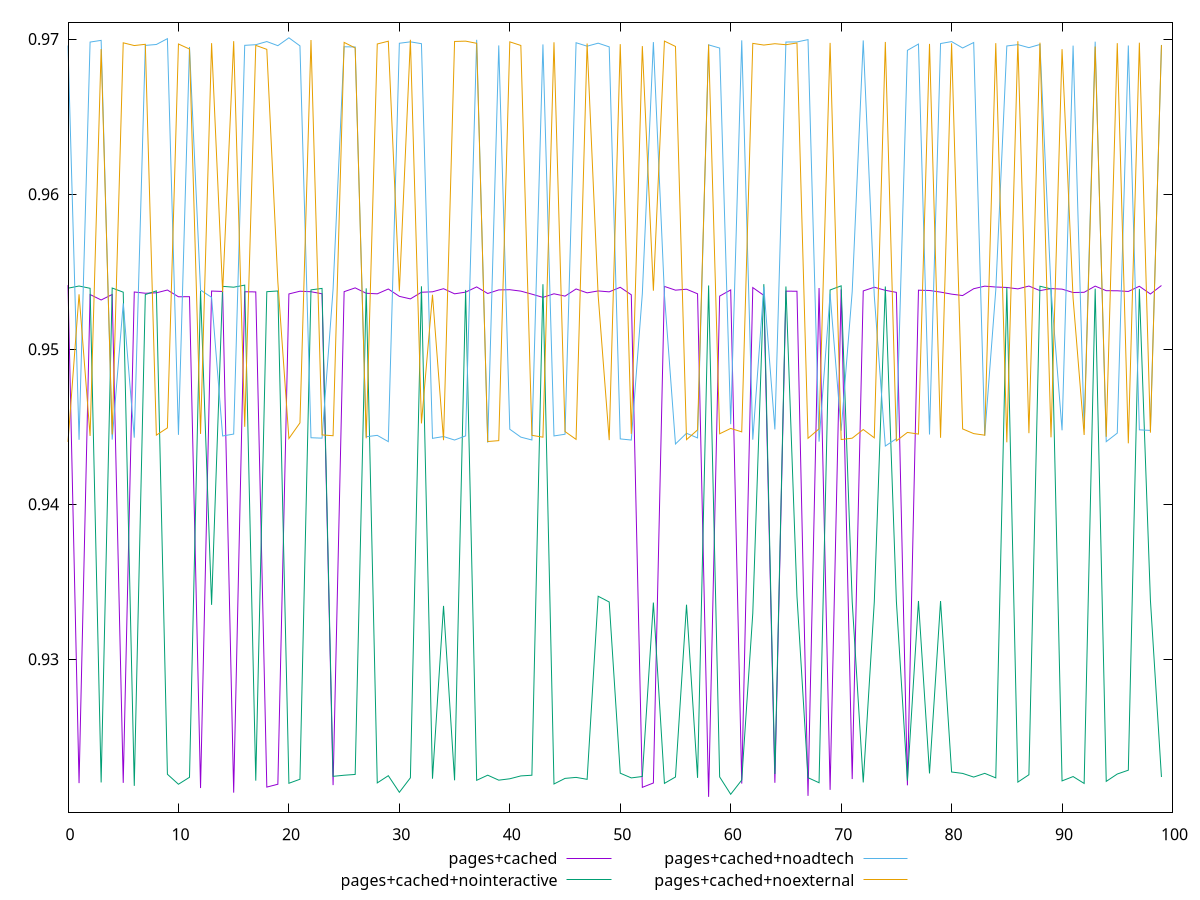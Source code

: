 $_pagesCached <<EOF
0.9541324656892539
0.9220091923596766
0.9535248938440175
0.9531722282430575
0.9535261722282338
0.9220234035634843
0.9536883783296555
0.9536066911787047
0.9536343124501034
0.9538146140478774
0.9533788194823701
0.9533847885416947
0.9216895009175403
0.9537486395443242
0.953722299359542
0.921391438687096
0.953702667004993
0.9536932468417536
0.9217511101510589
0.9219353569218064
0.9535617591023606
0.9537378566003577
0.9537042934752689
0.9535721916791646
0.921879344765769
0.9537079090304498
0.9539534259399046
0.953604769737842
0.9535692847659303
0.9538808119690669
0.9534063344281288
0.9532421575332269
0.9536717692338817
0.9536996948048972
0.9539003870769427
0.9535698825675241
0.9536781955886989
0.9540148890400313
0.953590509743106
0.9538222551911523
0.9538344163562749
0.9537433769084276
0.953548007044227
0.9533401034368645
0.953571804878484
0.9534200177691553
0.9538835436803037
0.953632637650998
0.9537564392763653
0.9536967341920838
0.9539906454769101
0.9535070528972089
0.9217349545379089
0.922016416298606
0.9540471047266992
0.9538052894186704
0.9538669768050555
0.9535713008625637
0.9211227188567672
0.9534235997035249
0.9538204092355363
0.9219785516378456
0.9539723877845865
0.9534689173985846
0.9220273578763191
0.9537423594238608
0.9537357863824787
0.9211850804090285
0.9539438615991043
0.9215734901488516
0.9538556382780607
0.9222698388519521
0.953756474355828
0.9539940260515323
0.9537961506485919
0.9536637852909435
0.921865553260827
0.9538040624092968
0.9537846146094728
0.953680360997106
0.9535489215794438
0.9534575904643655
0.9538981578452547
0.9540643196770153
0.9540087705987459
0.9539798382902104
0.9538887500050213
0.9540707480783415
0.9537764787297038
0.9539067942971748
0.953872581223619
0.9536539505563548
0.9536680817386127
0.9540665673500726
0.9537720480528523
0.9537661205994141
0.9537214804700744
0.9540570171930516
0.9535584532048651
0.9541059199850654
EOF
$_pagesCachedNointeractive <<EOF
0.9539323478097075
0.9540731469440805
0.9539260710719732
0.9220504829464633
0.9539437916117073
0.9536759247705846
0.9218308203514278
0.953522407384717
0.9537584153944315
0.922580445002747
0.9219354436234981
0.922383475018105
0.9537565328215634
0.9335068239559576
0.9540525794563605
0.9539966954338861
0.9541301617824665
0.9221668245219874
0.9537071250895663
0.9537535042378524
0.9219976033750179
0.9222570594424901
0.9538242880275131
0.953918825348713
0.9224455379958947
0.9225163358883002
0.922567889137512
0.9539224424623212
0.9220215366494737
0.9224860845462919
0.9214155026861055
0.9223511053170196
0.9540582867341834
0.9222906059445369
0.9334410549704524
0.9221896914265877
0.9538197900126129
0.922189250804422
0.9225197194371924
0.9221982518210676
0.9222877202746914
0.9224727587605406
0.9225162730838607
0.9541900871665614
0.9219521445628204
0.9223130445928903
0.9223771493878634
0.9222521518507075
0.9340616859187555
0.9336901727671358
0.9226487847151544
0.9223439922884347
0.9224353504917755
0.933655143906319
0.921990646391043
0.9224031966410198
0.9335169034974926
0.9223458550710449
0.9541090975787229
0.9224079105760665
0.9212873138997975
0.9222063239376144
0.9329589855709994
0.9541944703776637
0.9225944278143684
0.9540418742450234
0.9340634538816415
0.9223585245024882
0.9220313435891895
0.9538180141002395
0.9540846627757781
0.9337181567057102
0.9220500025241849
0.9336847222684613
0.95404245672178
0.9337455719727944
0.9221659903550168
0.9337585999320076
0.9226338737086156
0.9337520140739137
0.9227248923511258
0.9226343443583327
0.9223981368469021
0.922637897714206
0.9223463109382539
0.9539853994610035
0.9220731870013816
0.9225472166697782
0.9540598241318015
0.9538865554539598
0.9221508564772349
0.9224305981728418
0.9219879123553101
0.9539023361424831
0.9221196393629298
0.9225942395026574
0.9228411717787824
0.9538888083698812
0.933815666853977
0.9224022224086703
EOF
$_pagesCachedNoadtech <<EOF
0.9695846850566009
0.9441539794042373
0.9698086172602285
0.9699184632758449
0.944165262379884
0.952958495468031
0.9442902800035932
0.9695942915159006
0.9696528603524072
0.9700289702815426
0.944473396356977
0.9694933398821197
0.9538128263309552
0.9533413613657997
0.944400679617101
0.9445231176913611
0.9695983063835567
0.9696385802121841
0.9698419599191777
0.9695761393401787
0.9700842280134472
0.9695646465652412
0.9442865262292978
0.944258946171426
0.9538723477143756
0.9695055715041584
0.9694931414079808
0.9443500137711736
0.9444405776880765
0.9440353496723836
0.9697320958414547
0.9698231325629354
0.9697046749630948
0.9442463418479579
0.9443636677522038
0.9441383143995892
0.9444058438348877
0.9699552029858496
0.9439674226422415
0.9695933372595414
0.9448351633633869
0.9443251471733164
0.9441413416841082
0.9696576793739624
0.9444021663144422
0.9445126713909862
0.96976594135942
0.9695441580076491
0.9697372119179946
0.9694998169007168
0.9442104333098341
0.9441376736230453
0.9535870761701846
0.9698085097227028
0.9535153932612823
0.9438841150571053
0.9445750065968577
0.9442738080024327
0.9696278582752262
0.9694237870961221
0.9451606430365119
0.9699180162514647
0.9441579148682527
0.9540390782945881
0.9448213820593095
0.9698126138967311
0.9698162607543703
0.9699664487943078
0.944035938766443
0.9535664715197267
0.9447413291011831
0.9537079558326376
0.96991703278277
0.9534360588459503
0.9437511645876593
0.9442238458743217
0.9692761296472263
0.9696811560690206
0.9444959054234584
0.9697138349901402
0.969839703185124
0.9694266419904223
0.9697800035884108
0.9444205394638904
0.9538054530184358
0.9695568810576924
0.9696448935022817
0.9694487887033412
0.969654209008791
0.9538719740981034
0.9447650156032056
0.9695775982545718
0.9448766898920844
0.9698345087016429
0.9440335300035553
0.9445848993920171
0.969587467259139
0.9447958459721026
0.9447591107723339
0.9696237919375834
EOF
$_pagesCachedNoexternal <<EOF
0.94401914162845
0.953538286506328
0.9444025510262182
0.9693573353656225
0.9445004261414259
0.9697608463498785
0.9695842798678213
0.9696643316917791
0.9444537299700276
0.9449218169180182
0.9696851815253462
0.9693570639441238
0.9445311860891779
0.9697401736026972
0.9536851480889489
0.9698677613455674
0.9449936306432273
0.9695967580893335
0.9693387122696211
0.9543240035829883
0.944236433556896
0.945244109318951
0.9699398796700953
0.9444691219665535
0.9444162170710269
0.9697874814006138
0.9694284126615715
0.9442484187364307
0.9696858104718362
0.9698651299289729
0.9537260193474717
0.9699561588510233
0.9452097851965635
0.9535061144032303
0.944129513156605
0.969848192238967
0.9698693544442571
0.9697281821160482
0.9440421698520622
0.944099703264288
0.9698232400669318
0.9695900062137657
0.9444430023280985
0.9443211010915014
0.9697954958622929
0.9446851556115226
0.9441805962133127
0.9697159181984908
0.953458247824045
0.9441336719423492
0.9696756205051167
0.944538172939493
0.969550718194004
0.9537704347085303
0.9698714576094676
0.9695266537249678
0.9441623469753895
0.9447920276288146
0.9696471596055678
0.9445413373649505
0.9448870508383945
0.9446648371079519
0.9697239807824116
0.969615964151717
0.9697026361656034
0.9696377527668483
0.9697498650849321
0.9442499535150668
0.9448612858629923
0.9697573118109606
0.9441697595120823
0.9442573854149774
0.9448169934324597
0.944280637403769
0.9698179900005099
0.9440832705221478
0.9446284675270147
0.9445216263631155
0.9696901948941102
0.9442842347226601
0.9697286489077388
0.9448556790567346
0.9445529198290011
0.944451924734268
0.9697403351437712
0.943989238626144
0.9698628385069493
0.9445817494292464
0.9697697263784995
0.9443123426969131
0.9693498254677531
0.9532749101052246
0.9444650624216864
0.9695193147852188
0.9443478281705755
0.9697390786985688
0.9439247064149171
0.9697688115440158
0.9446138819695662
0.9696156762084229
EOF
set key outside below
set terminal pngcairo
set output "report_00005_2020-11-02T22-26-11.212Z/first-contentful-paint/first-contentful-paint_pages+cached_pages+cached+nointeractive_pages+cached+noadtech_pages+cached+noexternal.png"
set yrange [0.9201227188567672:0.9710842280134472]
plot $_pagesCached title "pages+cached" with line ,$_pagesCachedNointeractive title "pages+cached+nointeractive" with line ,$_pagesCachedNoadtech title "pages+cached+noadtech" with line ,$_pagesCachedNoexternal title "pages+cached+noexternal" with line ,